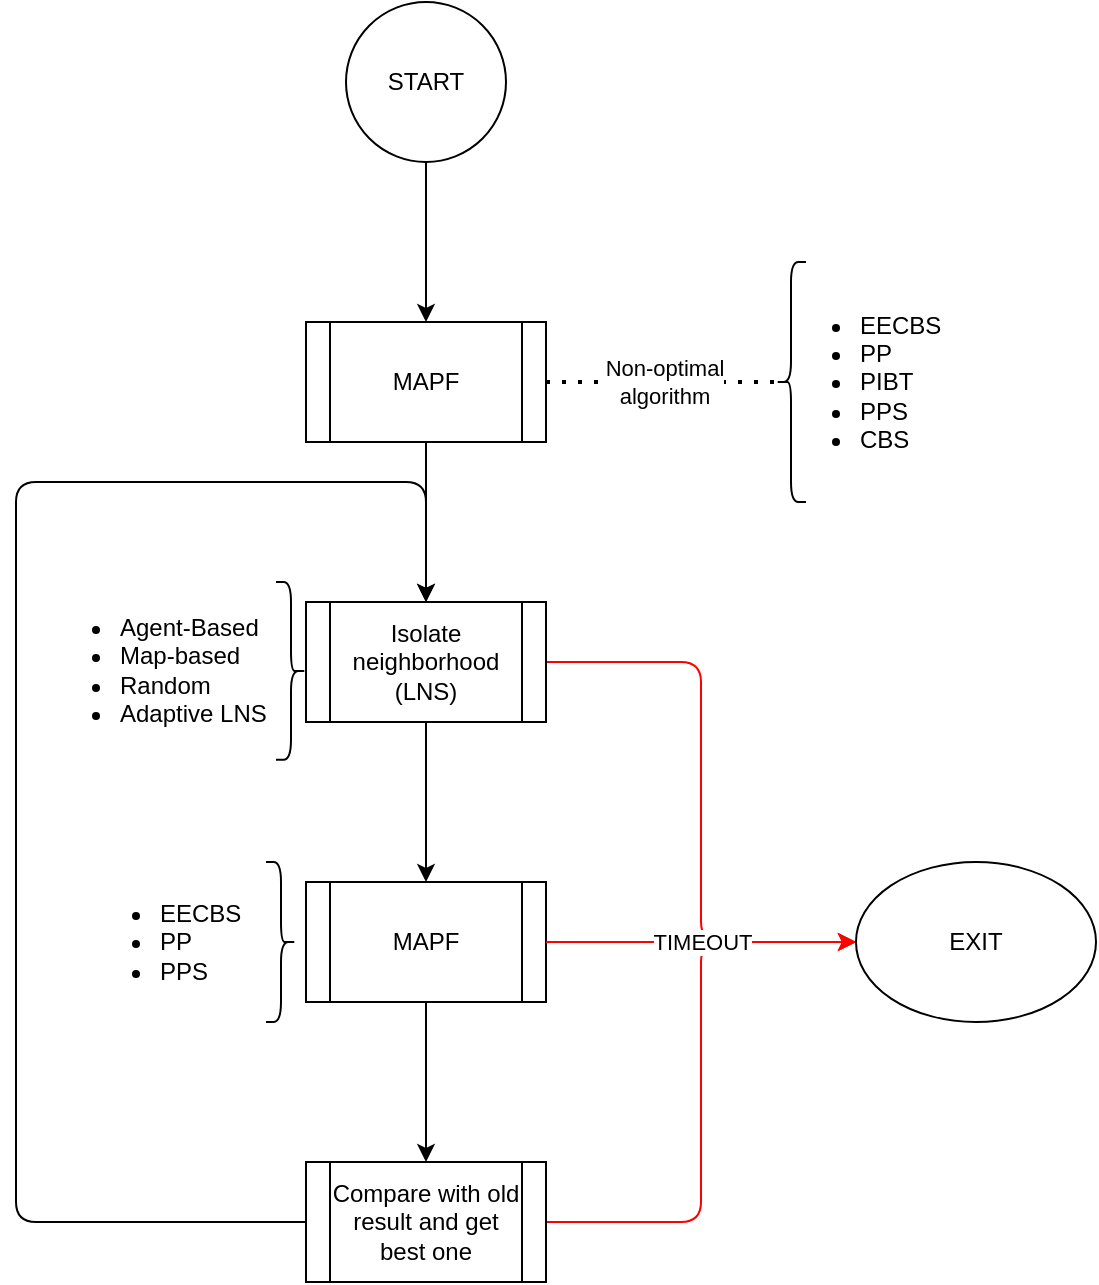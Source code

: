 <mxfile>
    <diagram id="9coy5Jmka0wtWI5PH2er" name="Page-1">
        <mxGraphModel dx="584" dy="678" grid="1" gridSize="10" guides="1" tooltips="1" connect="1" arrows="1" fold="1" page="1" pageScale="1" pageWidth="850" pageHeight="1100" math="0" shadow="0">
            <root>
                <mxCell id="0"/>
                <mxCell id="1" parent="0"/>
                <mxCell id="4" value="" style="edgeStyle=none;html=1;" parent="1" source="2" target="3" edge="1">
                    <mxGeometry relative="1" as="geometry"/>
                </mxCell>
                <mxCell id="2" value="START" style="ellipse;whiteSpace=wrap;html=1;aspect=fixed;" parent="1" vertex="1">
                    <mxGeometry x="385" y="70" width="80" height="80" as="geometry"/>
                </mxCell>
                <mxCell id="13" value="" style="edgeStyle=none;html=1;" edge="1" parent="1" source="3" target="12">
                    <mxGeometry relative="1" as="geometry"/>
                </mxCell>
                <mxCell id="3" value="MAPF" style="shape=process;whiteSpace=wrap;html=1;backgroundOutline=1;" parent="1" vertex="1">
                    <mxGeometry x="365" y="230" width="120" height="60" as="geometry"/>
                </mxCell>
                <mxCell id="7" value="Non-optimal &lt;br&gt;algorithm" style="endArrow=none;dashed=1;html=1;dashPattern=1 3;strokeWidth=2;entryX=0.1;entryY=0.5;entryDx=0;entryDy=0;entryPerimeter=0;exitX=1;exitY=0.5;exitDx=0;exitDy=0;" edge="1" parent="1" source="3" target="5">
                    <mxGeometry width="50" height="50" relative="1" as="geometry">
                        <mxPoint x="490" y="260" as="sourcePoint"/>
                        <mxPoint x="540" y="210" as="targetPoint"/>
                    </mxGeometry>
                </mxCell>
                <mxCell id="11" value="" style="group" vertex="1" connectable="0" parent="1">
                    <mxGeometry x="600" y="200" width="100" height="120" as="geometry"/>
                </mxCell>
                <mxCell id="5" value="" style="shape=curlyBracket;whiteSpace=wrap;html=1;rounded=1;labelPosition=left;verticalLabelPosition=middle;align=right;verticalAlign=middle;" parent="11" vertex="1">
                    <mxGeometry width="15" height="120" as="geometry"/>
                </mxCell>
                <mxCell id="10" value="&lt;ul&gt;&lt;li&gt;EECBS&lt;/li&gt;&lt;li&gt;PP&lt;/li&gt;&lt;li&gt;PIBT&lt;/li&gt;&lt;li&gt;PPS&lt;/li&gt;&lt;li&gt;CBS&lt;/li&gt;&lt;/ul&gt;" style="text;strokeColor=none;fillColor=none;html=1;whiteSpace=wrap;verticalAlign=middle;overflow=hidden;" vertex="1" parent="11">
                    <mxGeometry width="100" height="120" as="geometry"/>
                </mxCell>
                <mxCell id="15" value="" style="edgeStyle=none;html=1;" edge="1" parent="1" source="12" target="14">
                    <mxGeometry relative="1" as="geometry"/>
                </mxCell>
                <mxCell id="25" style="edgeStyle=orthogonalEdgeStyle;html=1;exitX=1;exitY=0.5;exitDx=0;exitDy=0;entryX=0;entryY=0.5;entryDx=0;entryDy=0;strokeColor=light-dark(#ff0000, #ededed);" edge="1" parent="1" source="12" target="23">
                    <mxGeometry relative="1" as="geometry"/>
                </mxCell>
                <mxCell id="12" value="Isolate neighborhood (LNS)" style="shape=process;whiteSpace=wrap;html=1;backgroundOutline=1;" vertex="1" parent="1">
                    <mxGeometry x="365" y="370" width="120" height="60" as="geometry"/>
                </mxCell>
                <mxCell id="16" style="edgeStyle=none;html=1;entryX=0.5;entryY=0;entryDx=0;entryDy=0;exitX=0;exitY=0.5;exitDx=0;exitDy=0;" edge="1" parent="1" source="17" target="12">
                    <mxGeometry relative="1" as="geometry">
                        <mxPoint x="265" y="680" as="sourcePoint"/>
                        <mxPoint x="265" y="400" as="targetPoint"/>
                        <Array as="points">
                            <mxPoint x="220" y="680"/>
                            <mxPoint x="220" y="310"/>
                            <mxPoint x="425" y="310"/>
                        </Array>
                    </mxGeometry>
                </mxCell>
                <mxCell id="18" value="" style="edgeStyle=none;html=1;" edge="1" parent="1" source="14" target="17">
                    <mxGeometry relative="1" as="geometry"/>
                </mxCell>
                <mxCell id="14" value="MAPF" style="shape=process;whiteSpace=wrap;html=1;backgroundOutline=1;" vertex="1" parent="1">
                    <mxGeometry x="365" y="510" width="120" height="60" as="geometry"/>
                </mxCell>
                <mxCell id="24" style="edgeStyle=orthogonalEdgeStyle;html=1;exitX=1;exitY=0.5;exitDx=0;exitDy=0;entryX=0;entryY=0.5;entryDx=0;entryDy=0;strokeColor=light-dark(#ff0000, #ededed);" edge="1" parent="1" source="17" target="23">
                    <mxGeometry relative="1" as="geometry"/>
                </mxCell>
                <mxCell id="17" value="Compare with old result and get best one" style="shape=process;whiteSpace=wrap;html=1;backgroundOutline=1;" vertex="1" parent="1">
                    <mxGeometry x="365" y="650" width="120" height="60" as="geometry"/>
                </mxCell>
                <mxCell id="21" value="TIMEOUT" style="endArrow=classic;html=1;exitX=1;exitY=0.5;exitDx=0;exitDy=0;entryX=0;entryY=0.5;entryDx=0;entryDy=0;strokeColor=light-dark(#ff0000, #ededed);" edge="1" parent="1" target="23">
                    <mxGeometry width="50" height="50" relative="1" as="geometry">
                        <mxPoint x="485" y="540" as="sourcePoint"/>
                        <mxPoint x="600" y="540" as="targetPoint"/>
                    </mxGeometry>
                </mxCell>
                <mxCell id="23" value="EXIT" style="ellipse;whiteSpace=wrap;html=1;" vertex="1" parent="1">
                    <mxGeometry x="640" y="500" width="120" height="80" as="geometry"/>
                </mxCell>
                <mxCell id="26" value="" style="group" vertex="1" connectable="0" parent="1">
                    <mxGeometry x="260" y="500" width="100" height="80" as="geometry"/>
                </mxCell>
                <mxCell id="27" value="" style="shape=curlyBracket;whiteSpace=wrap;html=1;rounded=1;labelPosition=left;verticalLabelPosition=middle;align=right;verticalAlign=middle;rotation=-180;" vertex="1" parent="26">
                    <mxGeometry x="85" width="15" height="80" as="geometry"/>
                </mxCell>
                <mxCell id="28" value="&lt;ul&gt;&lt;li&gt;EECBS&lt;/li&gt;&lt;li&gt;PP&lt;/li&gt;&lt;li&gt;PPS&lt;/li&gt;&lt;/ul&gt;" style="text;strokeColor=none;fillColor=none;html=1;whiteSpace=wrap;verticalAlign=middle;overflow=hidden;" vertex="1" parent="26">
                    <mxGeometry x="-10" width="100" height="80" as="geometry"/>
                </mxCell>
                <mxCell id="29" value="" style="group" vertex="1" connectable="0" parent="1">
                    <mxGeometry x="265" y="360" width="120" height="100" as="geometry"/>
                </mxCell>
                <mxCell id="30" value="" style="shape=curlyBracket;whiteSpace=wrap;html=1;rounded=1;labelPosition=left;verticalLabelPosition=middle;align=right;verticalAlign=middle;rotation=-180;" vertex="1" parent="29">
                    <mxGeometry x="85" width="15" height="88.889" as="geometry"/>
                </mxCell>
                <mxCell id="31" value="&lt;ul&gt;&lt;li&gt;Agent-Based&lt;/li&gt;&lt;li&gt;Map-based&lt;/li&gt;&lt;li&gt;Random&lt;/li&gt;&lt;li&gt;Adaptive LNS&lt;/li&gt;&lt;/ul&gt;" style="text;strokeColor=none;fillColor=none;html=1;whiteSpace=wrap;verticalAlign=middle;overflow=hidden;" vertex="1" parent="29">
                    <mxGeometry x="-35" y="-11.111" width="135" height="111.111" as="geometry"/>
                </mxCell>
            </root>
        </mxGraphModel>
    </diagram>
</mxfile>